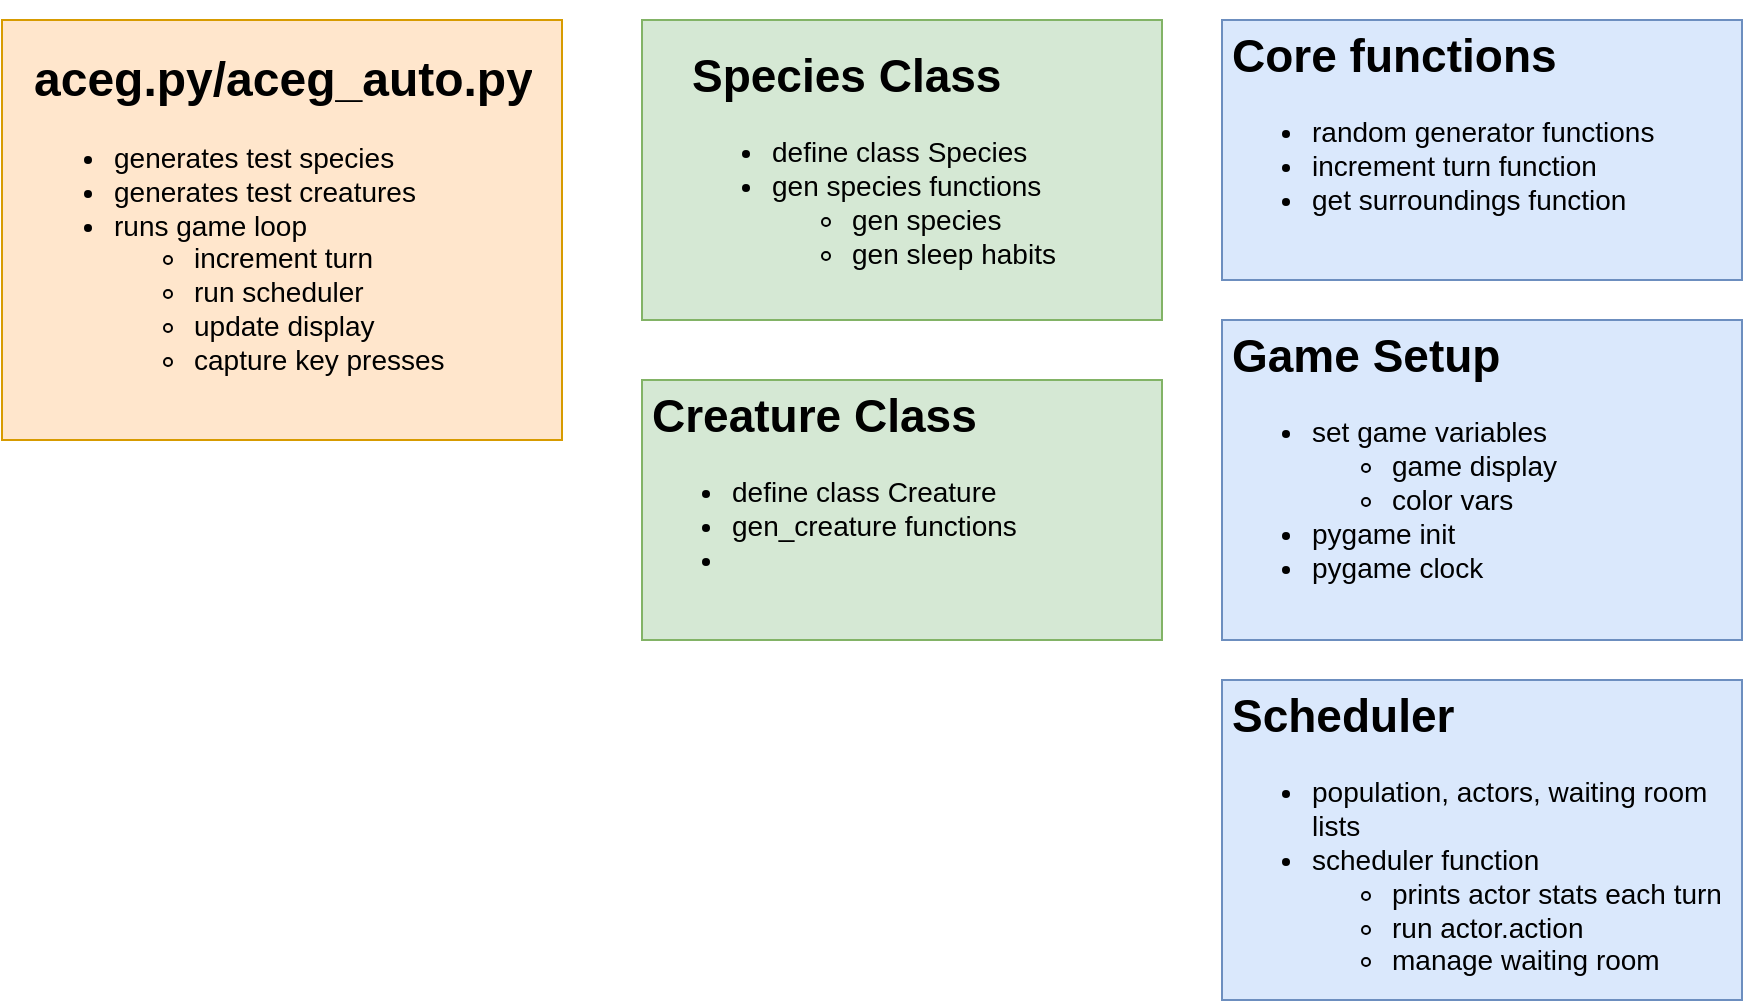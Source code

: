 <mxfile version="20.8.19" type="device"><diagram name="Page-1" id="t5y2X3djwHu_2JkqZoyN"><mxGraphModel dx="1319" dy="764" grid="1" gridSize="10" guides="1" tooltips="1" connect="1" arrows="1" fold="1" page="1" pageScale="1" pageWidth="850" pageHeight="1100" math="0" shadow="0"><root><mxCell id="0"/><mxCell id="1" parent="0"/><mxCell id="ZXZ0SXWyf_joZVCgmkwa-13" value="" style="group" vertex="1" connectable="0" parent="1"><mxGeometry x="380" y="50" width="260" height="150" as="geometry"/></mxCell><mxCell id="ZXZ0SXWyf_joZVCgmkwa-11" value="" style="rounded=0;whiteSpace=wrap;html=1;fontSize=23;fillColor=#d5e8d4;strokeColor=#82b366;" vertex="1" parent="ZXZ0SXWyf_joZVCgmkwa-13"><mxGeometry width="260" height="150" as="geometry"/></mxCell><mxCell id="ZXZ0SXWyf_joZVCgmkwa-10" value="&lt;h1 style=&quot;font-size: 23px;&quot;&gt;Species Class&lt;/h1&gt;&lt;p&gt;&lt;/p&gt;&lt;ul&gt;&lt;li&gt;define class Species&lt;/li&gt;&lt;li&gt;gen species functions&lt;/li&gt;&lt;ul&gt;&lt;li&gt;gen species&lt;/li&gt;&lt;li&gt;gen sleep habits&lt;/li&gt;&lt;/ul&gt;&lt;/ul&gt;&lt;p&gt;&lt;/p&gt;" style="text;html=1;strokeColor=none;fillColor=none;spacing=5;spacingTop=-20;whiteSpace=wrap;overflow=hidden;rounded=0;fontSize=14;" vertex="1" parent="ZXZ0SXWyf_joZVCgmkwa-13"><mxGeometry x="20" y="10" width="190" height="120" as="geometry"/></mxCell><mxCell id="ZXZ0SXWyf_joZVCgmkwa-14" value="&lt;h1 style=&quot;font-size: 23px;&quot;&gt;Creature Class&lt;/h1&gt;&lt;p&gt;&lt;/p&gt;&lt;ul&gt;&lt;li&gt;define class Creature&lt;/li&gt;&lt;li&gt;gen_creature functions&lt;/li&gt;&lt;li&gt;&lt;br&gt;&lt;/li&gt;&lt;/ul&gt;&lt;p&gt;&lt;/p&gt;" style="text;html=1;strokeColor=#82b366;fillColor=#d5e8d4;spacing=5;spacingTop=-20;whiteSpace=wrap;overflow=hidden;rounded=0;fontSize=14;" vertex="1" parent="1"><mxGeometry x="380" y="230" width="260" height="130" as="geometry"/></mxCell><mxCell id="ZXZ0SXWyf_joZVCgmkwa-15" value="&lt;h1 style=&quot;font-size: 23px;&quot;&gt;Core functions&lt;/h1&gt;&lt;p&gt;&lt;/p&gt;&lt;ul&gt;&lt;li&gt;random generator functions&lt;/li&gt;&lt;li&gt;increment turn function&lt;/li&gt;&lt;li&gt;get surroundings function&lt;/li&gt;&lt;/ul&gt;&lt;p&gt;&lt;/p&gt;" style="text;html=1;strokeColor=#6c8ebf;fillColor=#dae8fc;spacing=5;spacingTop=-20;whiteSpace=wrap;overflow=hidden;rounded=0;fontSize=14;" vertex="1" parent="1"><mxGeometry x="670" y="50" width="260" height="130" as="geometry"/></mxCell><mxCell id="ZXZ0SXWyf_joZVCgmkwa-16" value="&lt;h1 style=&quot;font-size: 23px;&quot;&gt;Game Setup&lt;/h1&gt;&lt;p&gt;&lt;/p&gt;&lt;ul&gt;&lt;li&gt;set game variables&lt;/li&gt;&lt;ul&gt;&lt;li&gt;game display&lt;/li&gt;&lt;li&gt;color vars&lt;/li&gt;&lt;/ul&gt;&lt;li&gt;pygame init&lt;/li&gt;&lt;li&gt;pygame clock&lt;/li&gt;&lt;/ul&gt;&lt;p&gt;&lt;/p&gt;" style="text;html=1;strokeColor=#6c8ebf;fillColor=#dae8fc;spacing=5;spacingTop=-20;whiteSpace=wrap;overflow=hidden;rounded=0;fontSize=14;" vertex="1" parent="1"><mxGeometry x="670" y="200" width="260" height="160" as="geometry"/></mxCell><mxCell id="ZXZ0SXWyf_joZVCgmkwa-17" value="&lt;h1 style=&quot;font-size: 23px;&quot;&gt;Scheduler&lt;/h1&gt;&lt;p&gt;&lt;/p&gt;&lt;ul&gt;&lt;li&gt;population, actors, waiting room lists&lt;/li&gt;&lt;li&gt;scheduler function&lt;/li&gt;&lt;ul&gt;&lt;li&gt;prints actor stats each turn&lt;/li&gt;&lt;li&gt;run actor.action&lt;/li&gt;&lt;li&gt;manage waiting room&lt;/li&gt;&lt;/ul&gt;&lt;/ul&gt;&lt;p&gt;&lt;/p&gt;" style="text;html=1;strokeColor=#6c8ebf;fillColor=#dae8fc;spacing=5;spacingTop=-20;whiteSpace=wrap;overflow=hidden;rounded=0;fontSize=14;" vertex="1" parent="1"><mxGeometry x="670" y="380" width="260" height="160" as="geometry"/></mxCell><mxCell id="ZXZ0SXWyf_joZVCgmkwa-20" value="" style="group" vertex="1" connectable="0" parent="1"><mxGeometry x="60" y="50" width="320" height="240" as="geometry"/></mxCell><mxCell id="ZXZ0SXWyf_joZVCgmkwa-19" value="" style="rounded=0;whiteSpace=wrap;html=1;fontSize=23;fillColor=#ffe6cc;strokeColor=#d79b00;" vertex="1" parent="ZXZ0SXWyf_joZVCgmkwa-20"><mxGeometry width="280" height="210" as="geometry"/></mxCell><mxCell id="ZXZ0SXWyf_joZVCgmkwa-4" value="&lt;h1&gt;aceg.py/aceg_auto.py&lt;/h1&gt;&lt;h1 style=&quot;font-size: 14px;&quot;&gt;&lt;ul&gt;&lt;li&gt;&lt;span style=&quot;font-weight: normal;&quot;&gt;generates test species&lt;/span&gt;&lt;/li&gt;&lt;li&gt;&lt;span style=&quot;font-weight: normal;&quot;&gt;generates test creatures&lt;/span&gt;&lt;/li&gt;&lt;li&gt;&lt;span style=&quot;font-weight: normal;&quot;&gt;runs game loop&lt;/span&gt;&lt;/li&gt;&lt;ul&gt;&lt;li&gt;&lt;span style=&quot;font-weight: normal;&quot;&gt;increment turn&lt;/span&gt;&lt;/li&gt;&lt;li&gt;&lt;span style=&quot;font-weight: normal;&quot;&gt;run scheduler&lt;/span&gt;&lt;/li&gt;&lt;li&gt;&lt;span style=&quot;font-weight: normal;&quot;&gt;update display&lt;/span&gt;&lt;/li&gt;&lt;li&gt;&lt;span style=&quot;font-weight: normal;&quot;&gt;capture key presses&lt;/span&gt;&lt;/li&gt;&lt;/ul&gt;&lt;/ul&gt;&lt;/h1&gt;" style="text;html=1;strokeColor=none;fillColor=none;spacing=5;spacingTop=-20;whiteSpace=wrap;overflow=hidden;rounded=0;" vertex="1" parent="ZXZ0SXWyf_joZVCgmkwa-20"><mxGeometry x="10.667" y="10" width="309.333" height="230" as="geometry"/></mxCell></root></mxGraphModel></diagram></mxfile>